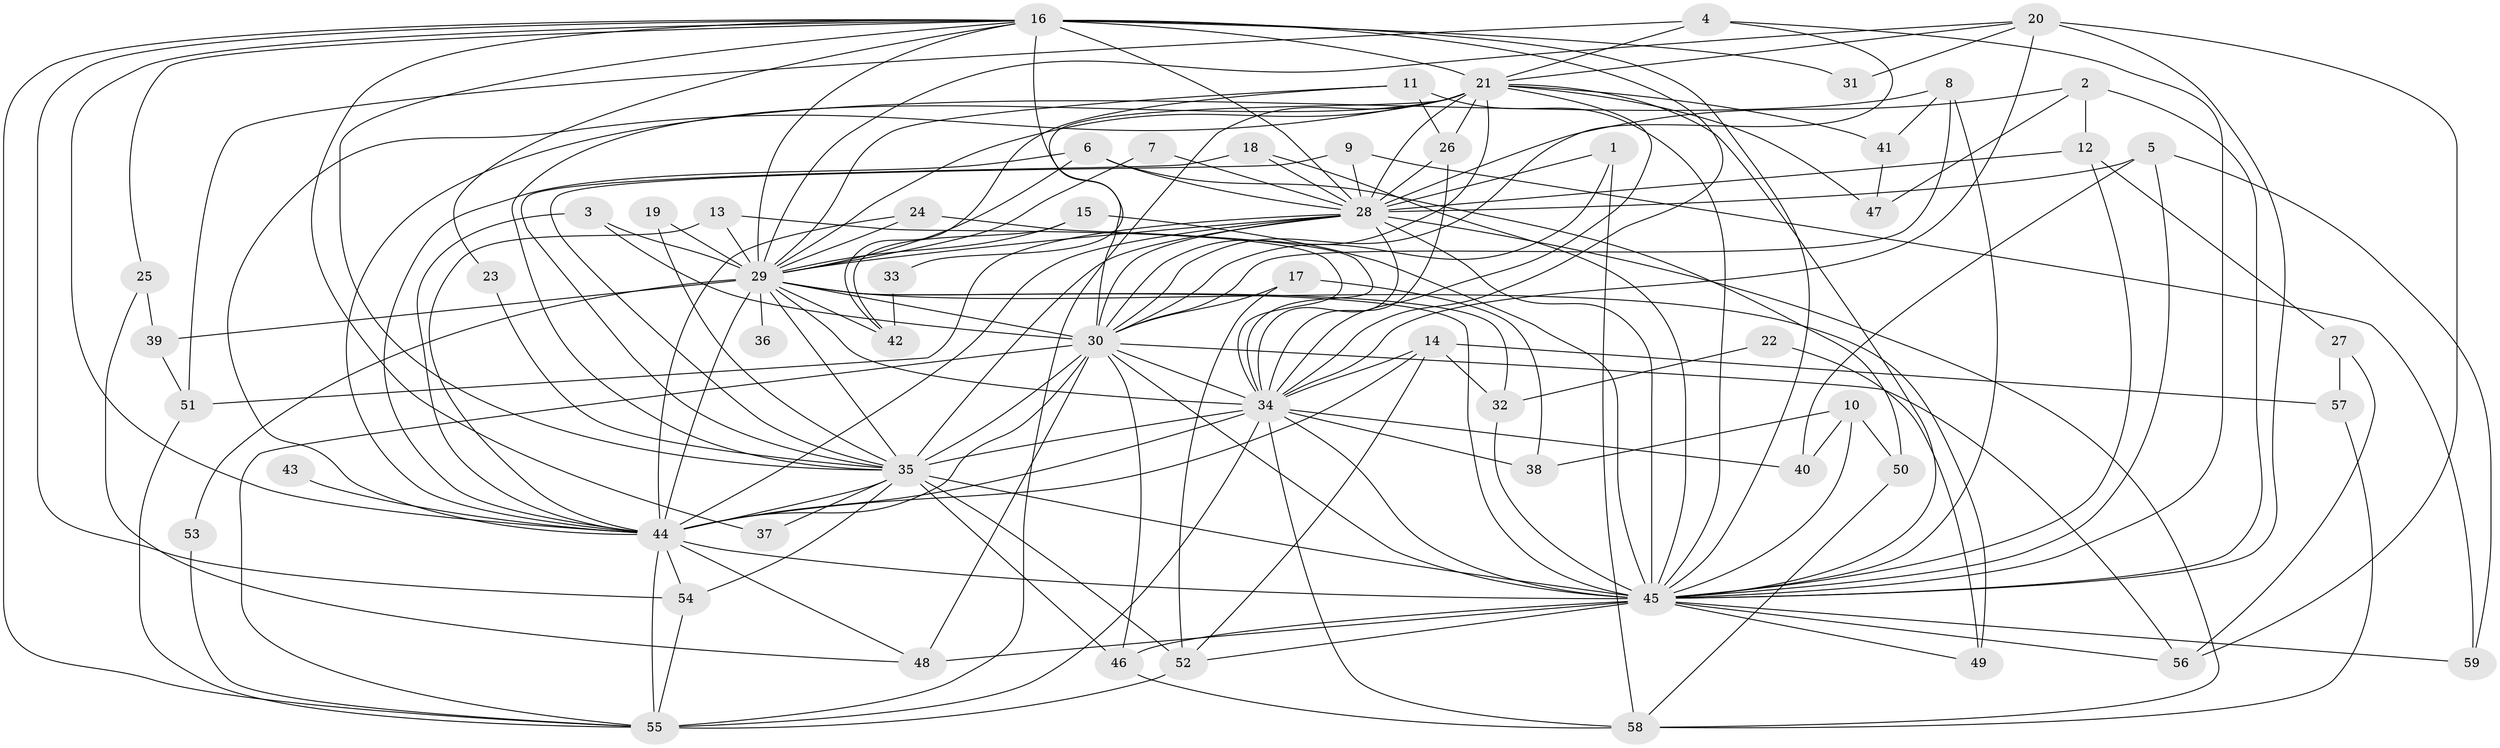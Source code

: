// original degree distribution, {22: 0.02564102564102564, 28: 0.017094017094017096, 27: 0.008547008547008548, 21: 0.008547008547008548, 17: 0.017094017094017096, 18: 0.008547008547008548, 2: 0.5299145299145299, 5: 0.03418803418803419, 4: 0.1111111111111111, 3: 0.19658119658119658, 7: 0.008547008547008548, 6: 0.03418803418803419}
// Generated by graph-tools (version 1.1) at 2025/01/03/09/25 03:01:13]
// undirected, 59 vertices, 167 edges
graph export_dot {
graph [start="1"]
  node [color=gray90,style=filled];
  1;
  2;
  3;
  4;
  5;
  6;
  7;
  8;
  9;
  10;
  11;
  12;
  13;
  14;
  15;
  16;
  17;
  18;
  19;
  20;
  21;
  22;
  23;
  24;
  25;
  26;
  27;
  28;
  29;
  30;
  31;
  32;
  33;
  34;
  35;
  36;
  37;
  38;
  39;
  40;
  41;
  42;
  43;
  44;
  45;
  46;
  47;
  48;
  49;
  50;
  51;
  52;
  53;
  54;
  55;
  56;
  57;
  58;
  59;
  1 -- 28 [weight=1.0];
  1 -- 30 [weight=1.0];
  1 -- 58 [weight=1.0];
  2 -- 12 [weight=1.0];
  2 -- 28 [weight=1.0];
  2 -- 45 [weight=1.0];
  2 -- 47 [weight=1.0];
  3 -- 29 [weight=1.0];
  3 -- 30 [weight=1.0];
  3 -- 44 [weight=1.0];
  4 -- 21 [weight=1.0];
  4 -- 30 [weight=1.0];
  4 -- 45 [weight=1.0];
  4 -- 51 [weight=1.0];
  5 -- 28 [weight=1.0];
  5 -- 40 [weight=1.0];
  5 -- 45 [weight=1.0];
  5 -- 59 [weight=1.0];
  6 -- 28 [weight=1.0];
  6 -- 29 [weight=1.0];
  6 -- 44 [weight=1.0];
  6 -- 50 [weight=1.0];
  7 -- 28 [weight=1.0];
  7 -- 29 [weight=1.0];
  8 -- 30 [weight=1.0];
  8 -- 41 [weight=1.0];
  8 -- 44 [weight=1.0];
  8 -- 45 [weight=1.0];
  9 -- 28 [weight=1.0];
  9 -- 35 [weight=2.0];
  9 -- 59 [weight=1.0];
  10 -- 38 [weight=1.0];
  10 -- 40 [weight=1.0];
  10 -- 45 [weight=1.0];
  10 -- 50 [weight=1.0];
  11 -- 26 [weight=1.0];
  11 -- 29 [weight=1.0];
  11 -- 42 [weight=1.0];
  11 -- 45 [weight=1.0];
  12 -- 27 [weight=1.0];
  12 -- 28 [weight=2.0];
  12 -- 45 [weight=1.0];
  13 -- 29 [weight=1.0];
  13 -- 34 [weight=1.0];
  13 -- 44 [weight=1.0];
  14 -- 32 [weight=1.0];
  14 -- 34 [weight=1.0];
  14 -- 44 [weight=1.0];
  14 -- 52 [weight=1.0];
  14 -- 57 [weight=1.0];
  15 -- 29 [weight=1.0];
  15 -- 42 [weight=1.0];
  15 -- 45 [weight=1.0];
  16 -- 21 [weight=1.0];
  16 -- 23 [weight=1.0];
  16 -- 25 [weight=1.0];
  16 -- 28 [weight=1.0];
  16 -- 29 [weight=1.0];
  16 -- 30 [weight=1.0];
  16 -- 31 [weight=1.0];
  16 -- 34 [weight=1.0];
  16 -- 35 [weight=1.0];
  16 -- 37 [weight=1.0];
  16 -- 44 [weight=1.0];
  16 -- 45 [weight=4.0];
  16 -- 54 [weight=1.0];
  16 -- 55 [weight=1.0];
  17 -- 30 [weight=1.0];
  17 -- 38 [weight=1.0];
  17 -- 52 [weight=1.0];
  18 -- 28 [weight=1.0];
  18 -- 35 [weight=1.0];
  18 -- 45 [weight=1.0];
  19 -- 29 [weight=1.0];
  19 -- 35 [weight=1.0];
  20 -- 21 [weight=1.0];
  20 -- 29 [weight=1.0];
  20 -- 31 [weight=1.0];
  20 -- 34 [weight=1.0];
  20 -- 45 [weight=2.0];
  20 -- 56 [weight=1.0];
  21 -- 26 [weight=1.0];
  21 -- 28 [weight=2.0];
  21 -- 29 [weight=1.0];
  21 -- 30 [weight=1.0];
  21 -- 33 [weight=1.0];
  21 -- 34 [weight=1.0];
  21 -- 35 [weight=1.0];
  21 -- 41 [weight=1.0];
  21 -- 44 [weight=1.0];
  21 -- 45 [weight=2.0];
  21 -- 47 [weight=2.0];
  21 -- 55 [weight=1.0];
  22 -- 32 [weight=1.0];
  22 -- 49 [weight=1.0];
  23 -- 35 [weight=1.0];
  24 -- 29 [weight=1.0];
  24 -- 34 [weight=1.0];
  24 -- 44 [weight=1.0];
  25 -- 39 [weight=1.0];
  25 -- 48 [weight=1.0];
  26 -- 28 [weight=1.0];
  26 -- 34 [weight=1.0];
  27 -- 56 [weight=1.0];
  27 -- 57 [weight=1.0];
  28 -- 29 [weight=1.0];
  28 -- 30 [weight=1.0];
  28 -- 34 [weight=2.0];
  28 -- 35 [weight=2.0];
  28 -- 44 [weight=1.0];
  28 -- 45 [weight=4.0];
  28 -- 51 [weight=1.0];
  28 -- 58 [weight=1.0];
  29 -- 30 [weight=2.0];
  29 -- 32 [weight=1.0];
  29 -- 34 [weight=1.0];
  29 -- 35 [weight=1.0];
  29 -- 36 [weight=1.0];
  29 -- 39 [weight=1.0];
  29 -- 42 [weight=1.0];
  29 -- 44 [weight=3.0];
  29 -- 45 [weight=2.0];
  29 -- 49 [weight=1.0];
  29 -- 53 [weight=1.0];
  30 -- 34 [weight=3.0];
  30 -- 35 [weight=2.0];
  30 -- 44 [weight=1.0];
  30 -- 45 [weight=2.0];
  30 -- 46 [weight=1.0];
  30 -- 48 [weight=1.0];
  30 -- 55 [weight=1.0];
  30 -- 56 [weight=1.0];
  32 -- 45 [weight=1.0];
  33 -- 42 [weight=1.0];
  34 -- 35 [weight=1.0];
  34 -- 38 [weight=1.0];
  34 -- 40 [weight=1.0];
  34 -- 44 [weight=1.0];
  34 -- 45 [weight=3.0];
  34 -- 55 [weight=1.0];
  34 -- 58 [weight=1.0];
  35 -- 37 [weight=1.0];
  35 -- 44 [weight=1.0];
  35 -- 45 [weight=4.0];
  35 -- 46 [weight=1.0];
  35 -- 52 [weight=1.0];
  35 -- 54 [weight=1.0];
  39 -- 51 [weight=1.0];
  41 -- 47 [weight=1.0];
  43 -- 44 [weight=1.0];
  44 -- 45 [weight=2.0];
  44 -- 48 [weight=1.0];
  44 -- 54 [weight=1.0];
  44 -- 55 [weight=1.0];
  45 -- 46 [weight=1.0];
  45 -- 48 [weight=1.0];
  45 -- 49 [weight=2.0];
  45 -- 52 [weight=1.0];
  45 -- 56 [weight=1.0];
  45 -- 59 [weight=1.0];
  46 -- 58 [weight=1.0];
  50 -- 58 [weight=1.0];
  51 -- 55 [weight=1.0];
  52 -- 55 [weight=2.0];
  53 -- 55 [weight=1.0];
  54 -- 55 [weight=1.0];
  57 -- 58 [weight=1.0];
}
